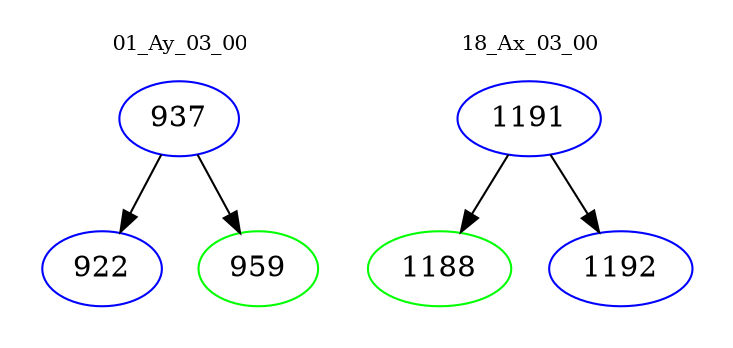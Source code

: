 digraph{
subgraph cluster_0 {
color = white
label = "01_Ay_03_00";
fontsize=10;
T0_937 [label="937", color="blue"]
T0_937 -> T0_922 [color="black"]
T0_922 [label="922", color="blue"]
T0_937 -> T0_959 [color="black"]
T0_959 [label="959", color="green"]
}
subgraph cluster_1 {
color = white
label = "18_Ax_03_00";
fontsize=10;
T1_1191 [label="1191", color="blue"]
T1_1191 -> T1_1188 [color="black"]
T1_1188 [label="1188", color="green"]
T1_1191 -> T1_1192 [color="black"]
T1_1192 [label="1192", color="blue"]
}
}
